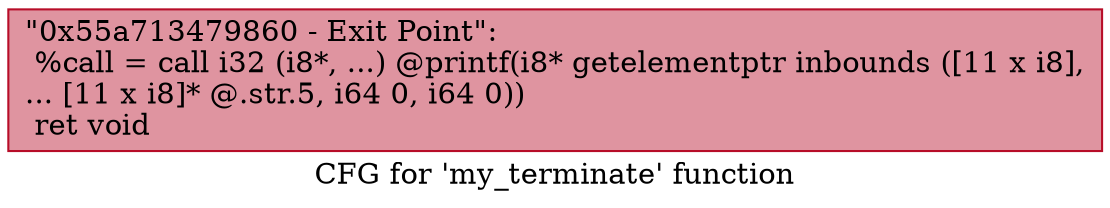 digraph "CFG for 'my_terminate' function" {
	label="CFG for 'my_terminate' function";

	Node0x55a713479860 [shape=record,color="#b70d28ff", style=filled, fillcolor="#b70d2870",label="{\"0x55a713479860 - Exit Point\":\l  %call = call i32 (i8*, ...) @printf(i8* getelementptr inbounds ([11 x i8],\l... [11 x i8]* @.str.5, i64 0, i64 0))\l  ret void\l}"];
}
